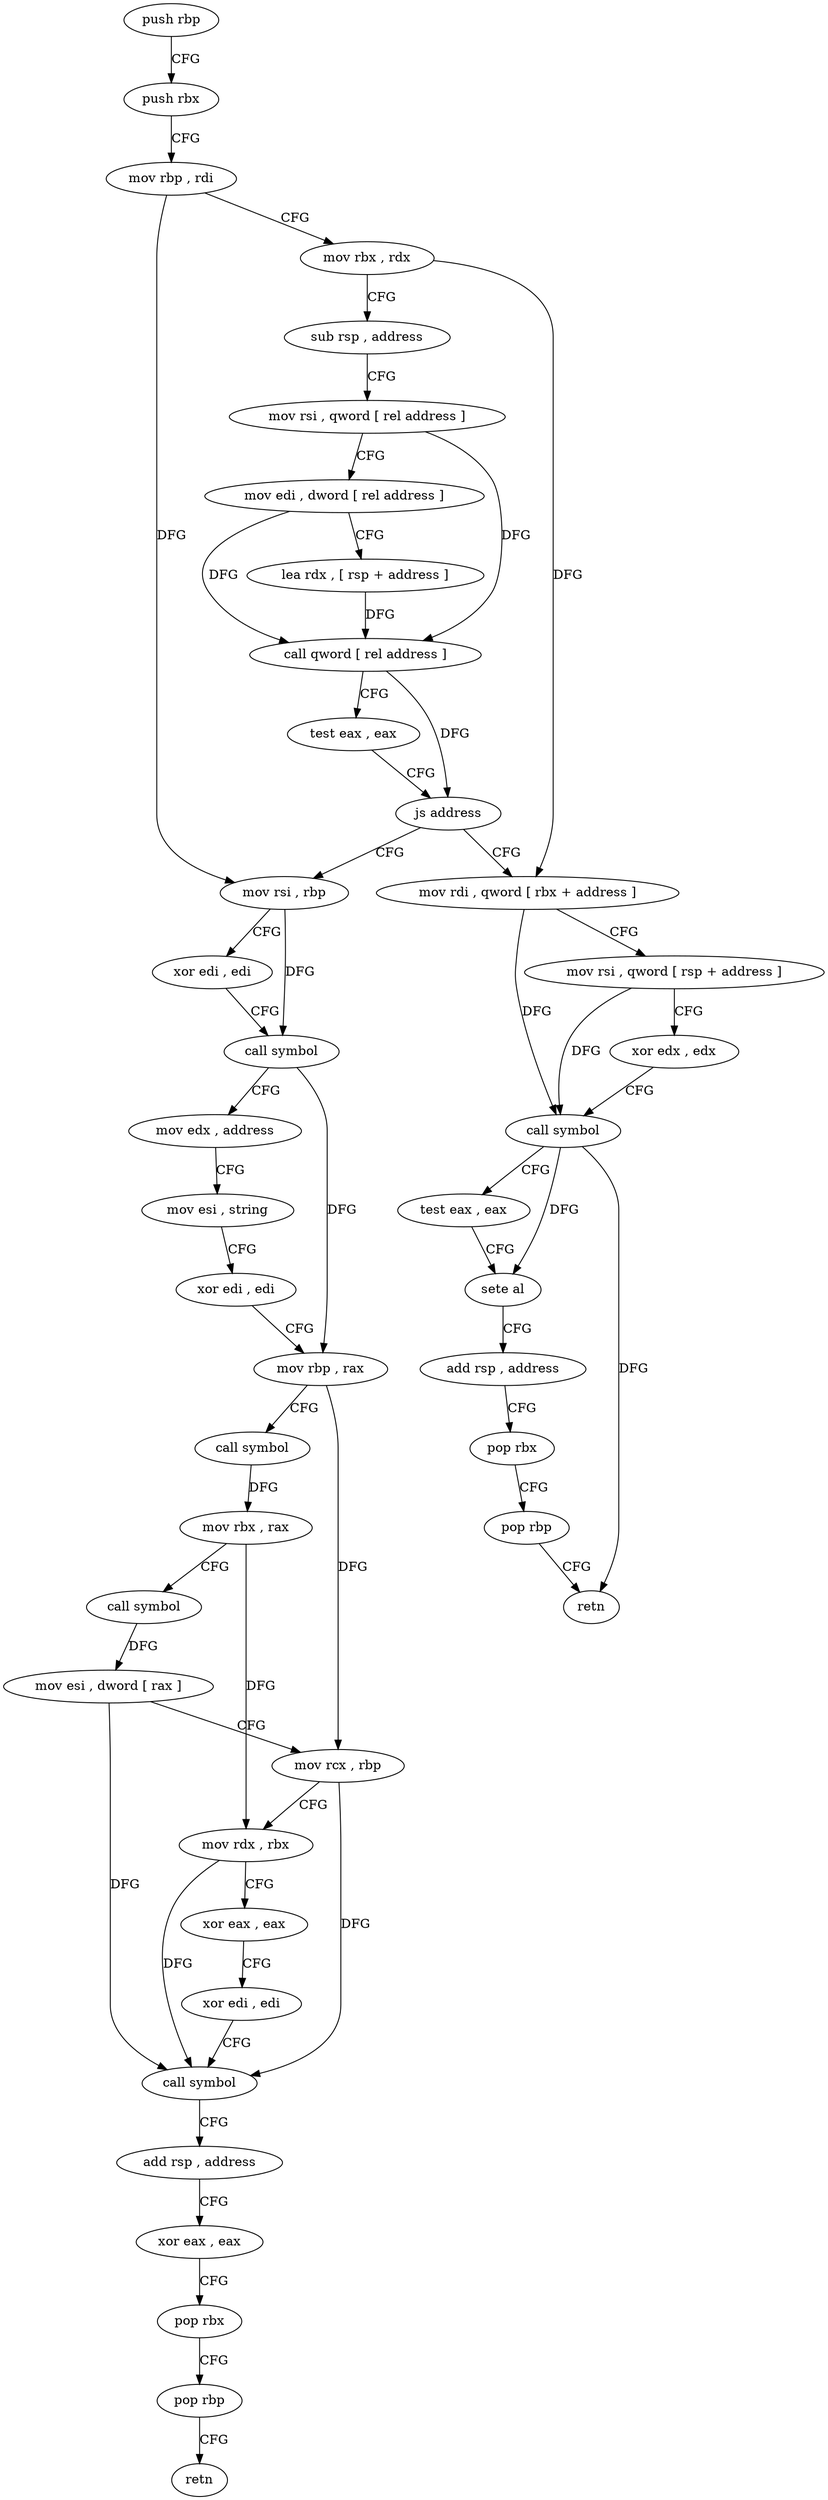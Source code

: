 digraph "func" {
"4217328" [label = "push rbp" ]
"4217329" [label = "push rbx" ]
"4217330" [label = "mov rbp , rdi" ]
"4217333" [label = "mov rbx , rdx" ]
"4217336" [label = "sub rsp , address" ]
"4217340" [label = "mov rsi , qword [ rel address ]" ]
"4217347" [label = "mov edi , dword [ rel address ]" ]
"4217353" [label = "lea rdx , [ rsp + address ]" ]
"4217358" [label = "call qword [ rel address ]" ]
"4217364" [label = "test eax , eax" ]
"4217366" [label = "js address" ]
"4217400" [label = "mov rsi , rbp" ]
"4217368" [label = "mov rdi , qword [ rbx + address ]" ]
"4217403" [label = "xor edi , edi" ]
"4217405" [label = "call symbol" ]
"4217410" [label = "mov edx , address" ]
"4217415" [label = "mov esi , string" ]
"4217420" [label = "xor edi , edi" ]
"4217422" [label = "mov rbp , rax" ]
"4217425" [label = "call symbol" ]
"4217430" [label = "mov rbx , rax" ]
"4217433" [label = "call symbol" ]
"4217438" [label = "mov esi , dword [ rax ]" ]
"4217440" [label = "mov rcx , rbp" ]
"4217443" [label = "mov rdx , rbx" ]
"4217446" [label = "xor eax , eax" ]
"4217448" [label = "xor edi , edi" ]
"4217450" [label = "call symbol" ]
"4217455" [label = "add rsp , address" ]
"4217459" [label = "xor eax , eax" ]
"4217461" [label = "pop rbx" ]
"4217462" [label = "pop rbp" ]
"4217463" [label = "retn" ]
"4217372" [label = "mov rsi , qword [ rsp + address ]" ]
"4217377" [label = "xor edx , edx" ]
"4217379" [label = "call symbol" ]
"4217384" [label = "test eax , eax" ]
"4217386" [label = "sete al" ]
"4217389" [label = "add rsp , address" ]
"4217393" [label = "pop rbx" ]
"4217394" [label = "pop rbp" ]
"4217395" [label = "retn" ]
"4217328" -> "4217329" [ label = "CFG" ]
"4217329" -> "4217330" [ label = "CFG" ]
"4217330" -> "4217333" [ label = "CFG" ]
"4217330" -> "4217400" [ label = "DFG" ]
"4217333" -> "4217336" [ label = "CFG" ]
"4217333" -> "4217368" [ label = "DFG" ]
"4217336" -> "4217340" [ label = "CFG" ]
"4217340" -> "4217347" [ label = "CFG" ]
"4217340" -> "4217358" [ label = "DFG" ]
"4217347" -> "4217353" [ label = "CFG" ]
"4217347" -> "4217358" [ label = "DFG" ]
"4217353" -> "4217358" [ label = "DFG" ]
"4217358" -> "4217364" [ label = "CFG" ]
"4217358" -> "4217366" [ label = "DFG" ]
"4217364" -> "4217366" [ label = "CFG" ]
"4217366" -> "4217400" [ label = "CFG" ]
"4217366" -> "4217368" [ label = "CFG" ]
"4217400" -> "4217403" [ label = "CFG" ]
"4217400" -> "4217405" [ label = "DFG" ]
"4217368" -> "4217372" [ label = "CFG" ]
"4217368" -> "4217379" [ label = "DFG" ]
"4217403" -> "4217405" [ label = "CFG" ]
"4217405" -> "4217410" [ label = "CFG" ]
"4217405" -> "4217422" [ label = "DFG" ]
"4217410" -> "4217415" [ label = "CFG" ]
"4217415" -> "4217420" [ label = "CFG" ]
"4217420" -> "4217422" [ label = "CFG" ]
"4217422" -> "4217425" [ label = "CFG" ]
"4217422" -> "4217440" [ label = "DFG" ]
"4217425" -> "4217430" [ label = "DFG" ]
"4217430" -> "4217433" [ label = "CFG" ]
"4217430" -> "4217443" [ label = "DFG" ]
"4217433" -> "4217438" [ label = "DFG" ]
"4217438" -> "4217440" [ label = "CFG" ]
"4217438" -> "4217450" [ label = "DFG" ]
"4217440" -> "4217443" [ label = "CFG" ]
"4217440" -> "4217450" [ label = "DFG" ]
"4217443" -> "4217446" [ label = "CFG" ]
"4217443" -> "4217450" [ label = "DFG" ]
"4217446" -> "4217448" [ label = "CFG" ]
"4217448" -> "4217450" [ label = "CFG" ]
"4217450" -> "4217455" [ label = "CFG" ]
"4217455" -> "4217459" [ label = "CFG" ]
"4217459" -> "4217461" [ label = "CFG" ]
"4217461" -> "4217462" [ label = "CFG" ]
"4217462" -> "4217463" [ label = "CFG" ]
"4217372" -> "4217377" [ label = "CFG" ]
"4217372" -> "4217379" [ label = "DFG" ]
"4217377" -> "4217379" [ label = "CFG" ]
"4217379" -> "4217384" [ label = "CFG" ]
"4217379" -> "4217386" [ label = "DFG" ]
"4217379" -> "4217395" [ label = "DFG" ]
"4217384" -> "4217386" [ label = "CFG" ]
"4217386" -> "4217389" [ label = "CFG" ]
"4217389" -> "4217393" [ label = "CFG" ]
"4217393" -> "4217394" [ label = "CFG" ]
"4217394" -> "4217395" [ label = "CFG" ]
}
